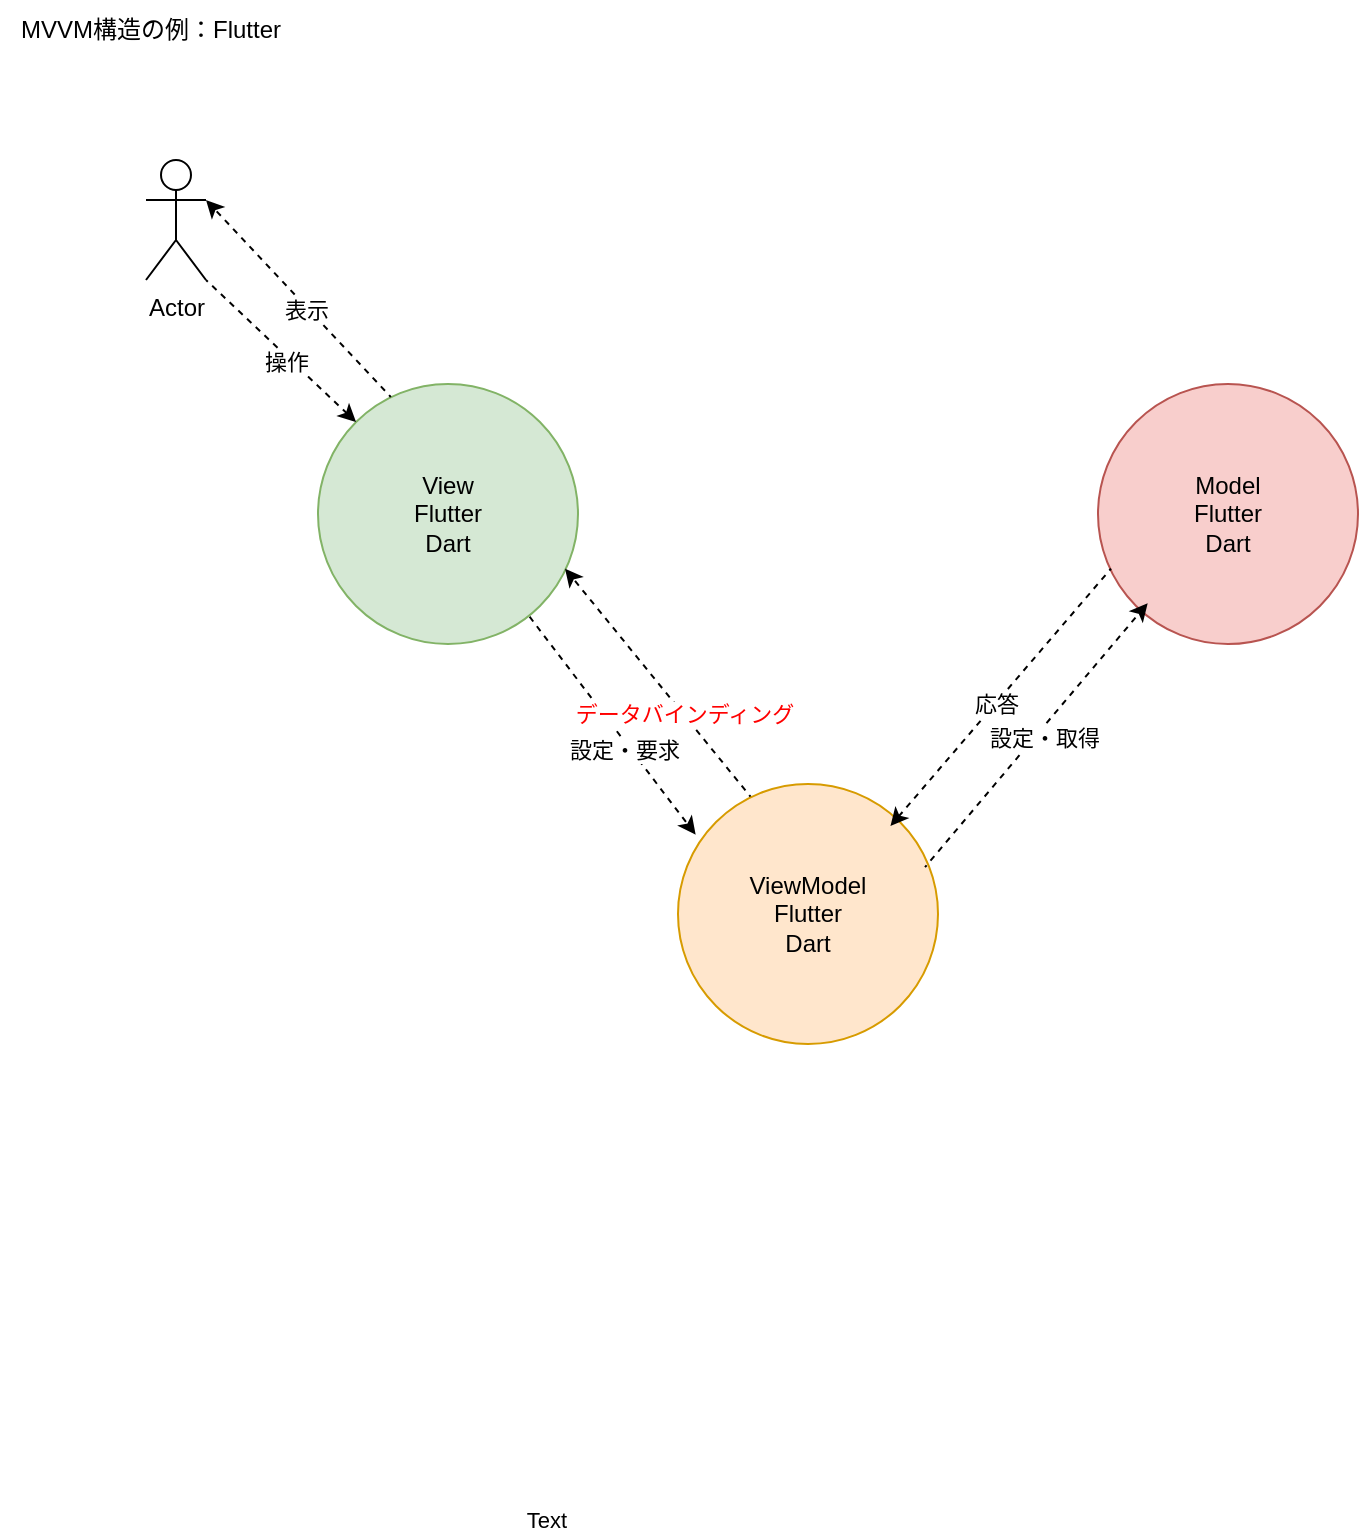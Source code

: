 <mxfile>
    <diagram id="mvH3y4j0S80jr1wI1GL9" name="Page-1">
        <mxGraphModel dx="790" dy="550" grid="1" gridSize="10" guides="1" tooltips="1" connect="1" arrows="1" fold="1" page="1" pageScale="1" pageWidth="827" pageHeight="1169" math="0" shadow="0">
            <root>
                <mxCell id="0"/>
                <mxCell id="1" parent="0"/>
                <mxCell id="8" style="edgeStyle=none;html=1;exitX=0.794;exitY=0.869;exitDx=0;exitDy=0;entryX=0.068;entryY=0.195;entryDx=0;entryDy=0;exitPerimeter=0;entryPerimeter=0;dashed=1;flowAnimation=1;" parent="1" source="2" target="14" edge="1">
                    <mxGeometry relative="1" as="geometry">
                        <mxPoint x="398.038" y="501.038" as="targetPoint"/>
                    </mxGeometry>
                </mxCell>
                <mxCell id="21" value="設定・要求" style="edgeLabel;html=1;align=center;verticalAlign=middle;resizable=0;points=[];" parent="8" vertex="1" connectable="0">
                    <mxGeometry x="0.227" y="-2" relative="1" as="geometry">
                        <mxPoint x="-1" as="offset"/>
                    </mxGeometry>
                </mxCell>
                <mxCell id="27" value="Text" style="edgeLabel;html=1;align=center;verticalAlign=middle;resizable=0;points=[];" parent="8" vertex="1" connectable="0">
                    <mxGeometry x="0.299" y="-10" relative="1" as="geometry">
                        <mxPoint x="-37" y="376" as="offset"/>
                    </mxGeometry>
                </mxCell>
                <mxCell id="2" value="View&lt;div&gt;Flutter&lt;/div&gt;&lt;div&gt;Dart&lt;/div&gt;" style="ellipse;whiteSpace=wrap;html=1;aspect=fixed;fillColor=#d5e8d4;strokeColor=#82b366;points=[[0,0,0,0,0],[0,0.5,0,0,0],[0,1,0,0,0],[0.05,0.32,0,0,0],[0.05,0.71,0,0,0],[0.28,0.05,0,0,0],[0.32,0.96,0,0,0],[0.5,0,0,0,0],[0.53,0.99,0,0,0],[0.7,0.95,0,0,0],[0.72,0.05,0,0,0],[0.95,0.32,0,0,0],[0.95,0.71,0,0,0],[1,0,0,0,0],[1,0.5,0,0,0],[1,1,0,0,0]];" parent="1" vertex="1">
                    <mxGeometry x="199" y="282" width="130" height="130" as="geometry"/>
                </mxCell>
                <mxCell id="13" style="edgeStyle=none;html=1;exitX=0.28;exitY=0.05;exitDx=0;exitDy=0;entryX=0.95;entryY=0.71;entryDx=0;entryDy=0;exitPerimeter=0;entryPerimeter=0;dashed=1;flowAnimation=1;" parent="1" source="14" target="2" edge="1">
                    <mxGeometry relative="1" as="geometry">
                        <mxPoint x="379" y="547" as="sourcePoint"/>
                    </mxGeometry>
                </mxCell>
                <mxCell id="22" value="データバインディング" style="edgeLabel;html=1;align=center;verticalAlign=middle;resizable=0;points=[];fontColor=light-dark(#ff0000, #ededed);" parent="13" vertex="1" connectable="0">
                    <mxGeometry x="-0.269" relative="1" as="geometry">
                        <mxPoint as="offset"/>
                    </mxGeometry>
                </mxCell>
                <mxCell id="10" style="edgeStyle=none;html=1;exitX=1;exitY=1;exitDx=0;exitDy=0;exitPerimeter=0;entryX=0;entryY=0;entryDx=0;entryDy=0;dashed=1;flowAnimation=1;" parent="1" source="9" target="2" edge="1">
                    <mxGeometry relative="1" as="geometry">
                        <mxPoint x="179" y="262" as="sourcePoint"/>
                    </mxGeometry>
                </mxCell>
                <mxCell id="19" value="操作" style="edgeLabel;html=1;align=center;verticalAlign=middle;resizable=0;points=[];" parent="10" vertex="1" connectable="0">
                    <mxGeometry x="0.107" y="-2" relative="1" as="geometry">
                        <mxPoint as="offset"/>
                    </mxGeometry>
                </mxCell>
                <mxCell id="9" value="Actor" style="shape=umlActor;verticalLabelPosition=bottom;verticalAlign=top;html=1;outlineConnect=0;" parent="1" vertex="1">
                    <mxGeometry x="113" y="170" width="30" height="60" as="geometry"/>
                </mxCell>
                <mxCell id="14" value="ViewModel&lt;div&gt;Flutter&lt;/div&gt;&lt;div&gt;Dart&lt;/div&gt;" style="ellipse;whiteSpace=wrap;html=1;aspect=fixed;fillColor=#ffe6cc;strokeColor=#d79b00;points=[[0,0,0,0,0],[0,0.5,0,0,0],[0,1,0,0,0],[0.05,0.32,0,0,0],[0.05,0.71,0,0,0],[0.28,0.05,0,0,0],[0.32,0.96,0,0,0],[0.5,0,0,0,0],[0.53,0.99,0,0,0],[0.7,0.95,0,0,0],[0.72,0.05,0,0,0],[0.95,0.32,0,0,0],[0.95,0.71,0,0,0],[1,0,0,0,0],[1,0.5,0,0,0],[1,1,0,0,0]];" parent="1" vertex="1">
                    <mxGeometry x="379" y="482" width="130" height="130" as="geometry"/>
                </mxCell>
                <mxCell id="15" value="Model&lt;div&gt;Flutter&lt;/div&gt;&lt;div&gt;Dart&lt;/div&gt;" style="ellipse;whiteSpace=wrap;html=1;aspect=fixed;fillColor=#f8cecc;strokeColor=#b85450;points=[[0,0,0,0,0],[0,0.5,0,0,0],[0,1,0,0,0],[0.05,0.32,0,0,0],[0.05,0.71,0,0,0],[0.28,0.05,0,0,0],[0.32,0.96,0,0,0],[0.5,0,0,0,0],[0.53,0.99,0,0,0],[0.7,0.95,0,0,0],[0.72,0.05,0,0,0],[0.95,0.32,0,0,0],[0.95,0.71,0,0,0],[1,0,0,0,0],[1,0.5,0,0,0],[1,1,0,0,0]];" parent="1" vertex="1">
                    <mxGeometry x="589" y="282" width="130" height="130" as="geometry"/>
                </mxCell>
                <mxCell id="18" style="edgeStyle=none;html=1;exitX=0.28;exitY=0.05;exitDx=0;exitDy=0;exitPerimeter=0;entryX=1;entryY=0.333;entryDx=0;entryDy=0;entryPerimeter=0;dashed=1;flowAnimation=1;" parent="1" source="2" target="9" edge="1">
                    <mxGeometry relative="1" as="geometry"/>
                </mxCell>
                <mxCell id="20" value="表示" style="edgeLabel;html=1;align=center;verticalAlign=middle;resizable=0;points=[];" parent="18" vertex="1" connectable="0">
                    <mxGeometry x="-0.103" y="2" relative="1" as="geometry">
                        <mxPoint y="-1" as="offset"/>
                    </mxGeometry>
                </mxCell>
                <mxCell id="23" style="edgeStyle=none;html=1;exitX=0.95;exitY=0.32;exitDx=0;exitDy=0;exitPerimeter=0;entryX=0.191;entryY=0.843;entryDx=0;entryDy=0;entryPerimeter=0;dashed=1;flowAnimation=1;" parent="1" source="14" target="15" edge="1">
                    <mxGeometry relative="1" as="geometry"/>
                </mxCell>
                <mxCell id="25" value="設定・取得" style="edgeLabel;html=1;align=center;verticalAlign=middle;resizable=0;points=[];" parent="23" vertex="1" connectable="0">
                    <mxGeometry x="0.019" y="-3" relative="1" as="geometry">
                        <mxPoint as="offset"/>
                    </mxGeometry>
                </mxCell>
                <mxCell id="24" style="edgeStyle=none;html=1;exitX=0.05;exitY=0.71;exitDx=0;exitDy=0;exitPerimeter=0;entryX=0.817;entryY=0.162;entryDx=0;entryDy=0;entryPerimeter=0;dashed=1;flowAnimation=1;" parent="1" source="15" target="14" edge="1">
                    <mxGeometry relative="1" as="geometry"/>
                </mxCell>
                <mxCell id="32" value="応答" style="edgeLabel;html=1;align=center;verticalAlign=middle;resizable=0;points=[];" vertex="1" connectable="0" parent="24">
                    <mxGeometry x="0.041" y="-1" relative="1" as="geometry">
                        <mxPoint y="1" as="offset"/>
                    </mxGeometry>
                </mxCell>
                <mxCell id="31" value="MVVM構造の例：Flutter" style="text;html=1;align=center;verticalAlign=middle;resizable=0;points=[];autosize=1;strokeColor=none;fillColor=none;" parent="1" vertex="1">
                    <mxGeometry x="40" y="90" width="150" height="30" as="geometry"/>
                </mxCell>
            </root>
        </mxGraphModel>
    </diagram>
</mxfile>